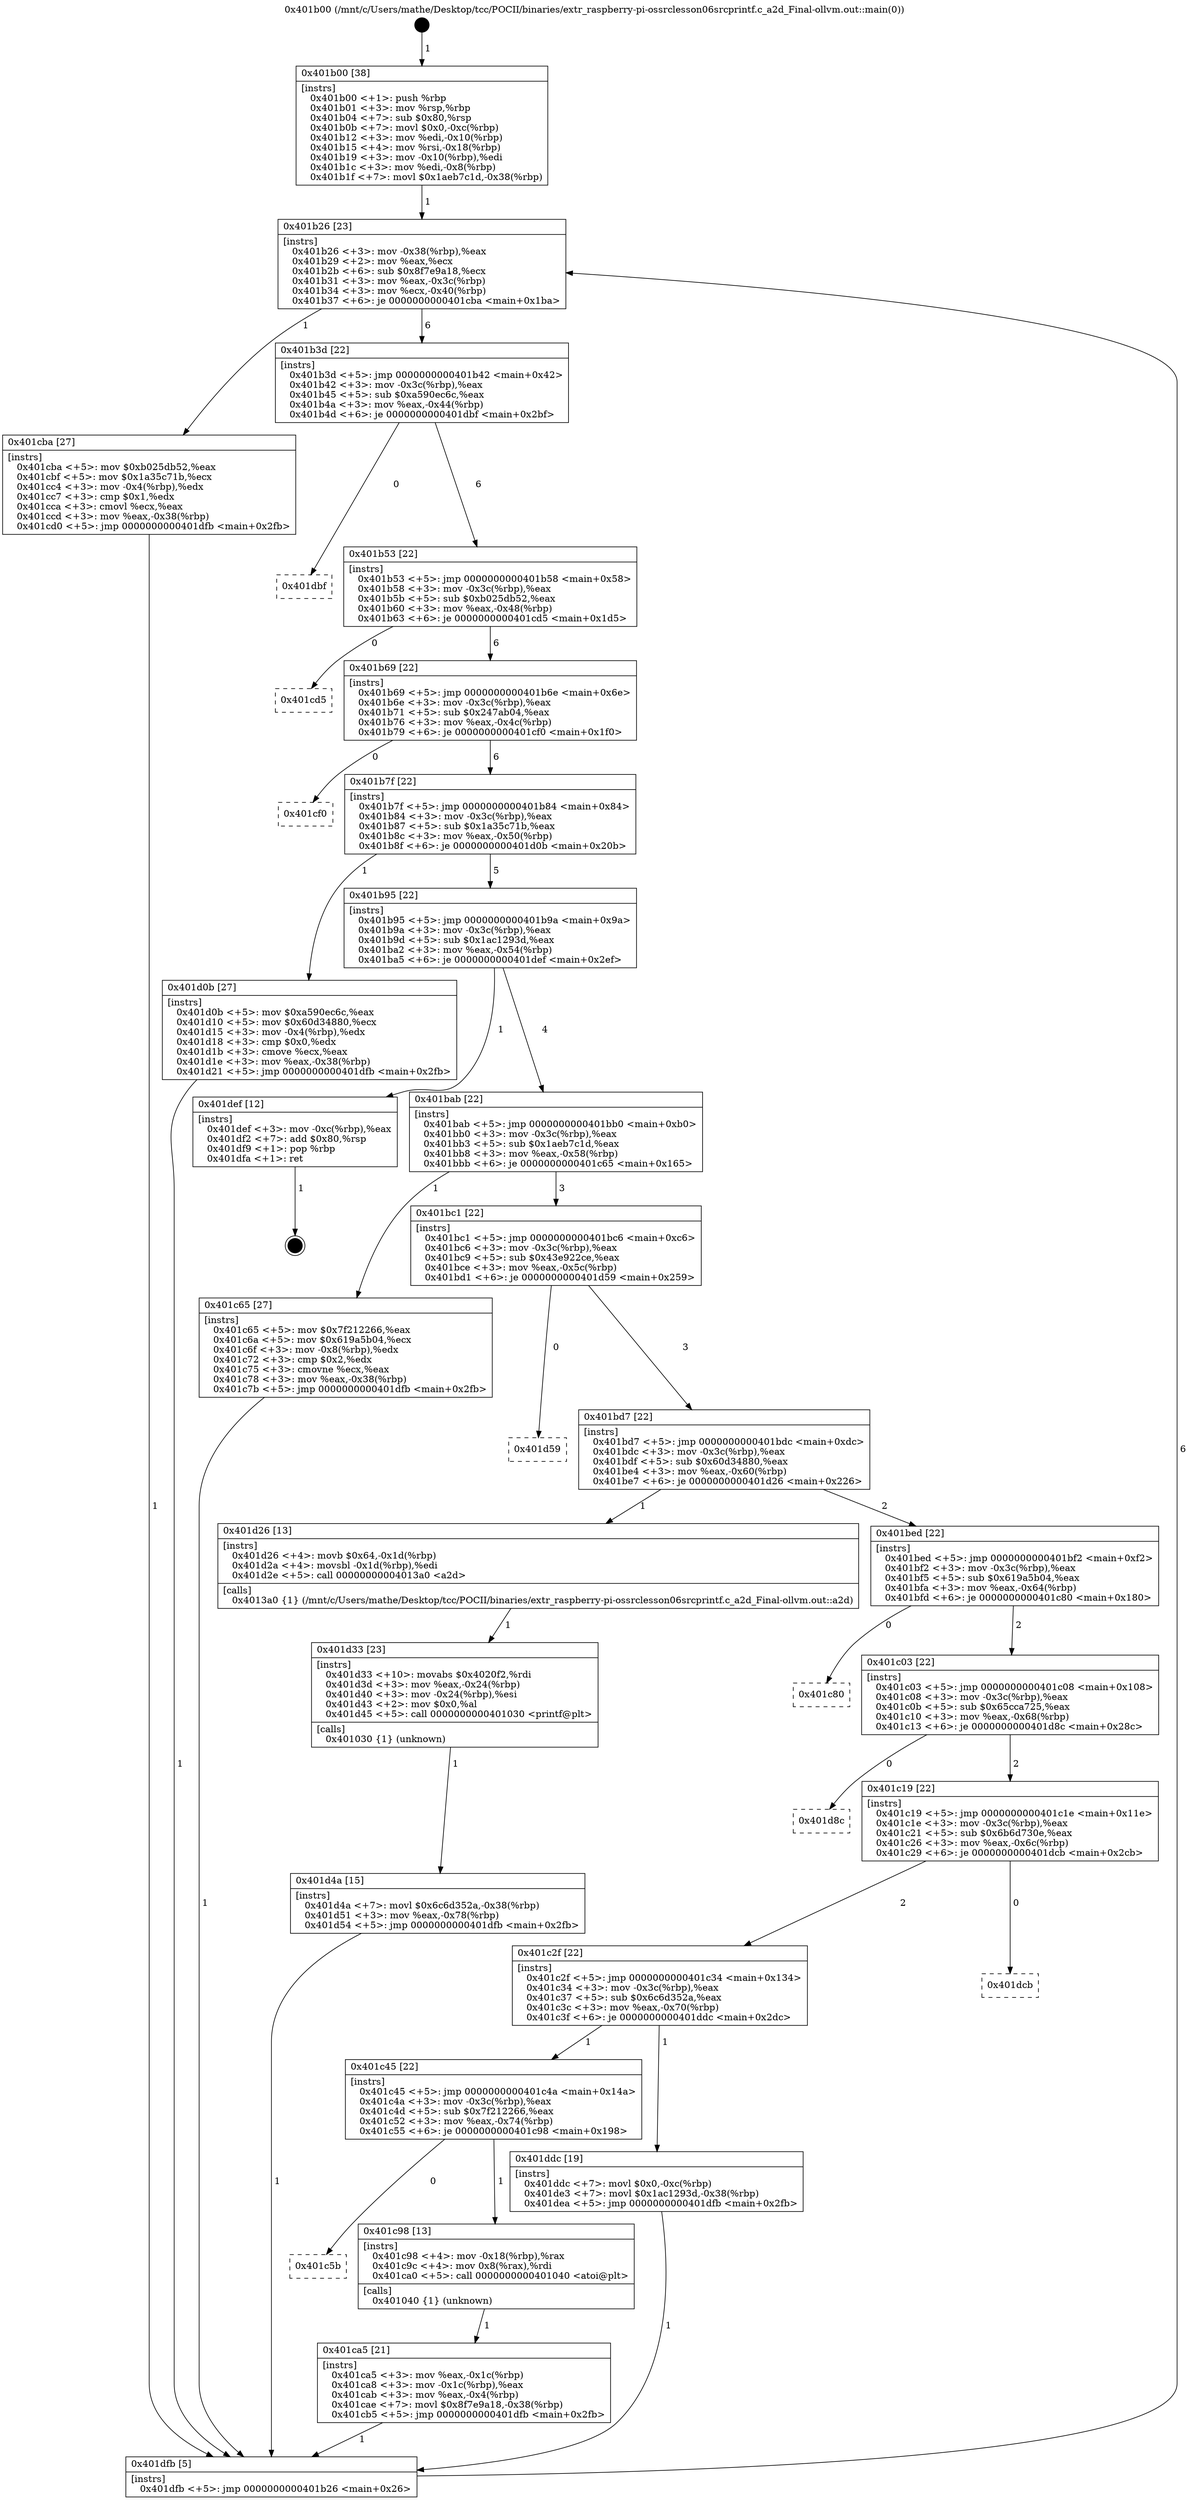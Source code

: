 digraph "0x401b00" {
  label = "0x401b00 (/mnt/c/Users/mathe/Desktop/tcc/POCII/binaries/extr_raspberry-pi-ossrclesson06srcprintf.c_a2d_Final-ollvm.out::main(0))"
  labelloc = "t"
  node[shape=record]

  Entry [label="",width=0.3,height=0.3,shape=circle,fillcolor=black,style=filled]
  "0x401b26" [label="{
     0x401b26 [23]\l
     | [instrs]\l
     &nbsp;&nbsp;0x401b26 \<+3\>: mov -0x38(%rbp),%eax\l
     &nbsp;&nbsp;0x401b29 \<+2\>: mov %eax,%ecx\l
     &nbsp;&nbsp;0x401b2b \<+6\>: sub $0x8f7e9a18,%ecx\l
     &nbsp;&nbsp;0x401b31 \<+3\>: mov %eax,-0x3c(%rbp)\l
     &nbsp;&nbsp;0x401b34 \<+3\>: mov %ecx,-0x40(%rbp)\l
     &nbsp;&nbsp;0x401b37 \<+6\>: je 0000000000401cba \<main+0x1ba\>\l
  }"]
  "0x401cba" [label="{
     0x401cba [27]\l
     | [instrs]\l
     &nbsp;&nbsp;0x401cba \<+5\>: mov $0xb025db52,%eax\l
     &nbsp;&nbsp;0x401cbf \<+5\>: mov $0x1a35c71b,%ecx\l
     &nbsp;&nbsp;0x401cc4 \<+3\>: mov -0x4(%rbp),%edx\l
     &nbsp;&nbsp;0x401cc7 \<+3\>: cmp $0x1,%edx\l
     &nbsp;&nbsp;0x401cca \<+3\>: cmovl %ecx,%eax\l
     &nbsp;&nbsp;0x401ccd \<+3\>: mov %eax,-0x38(%rbp)\l
     &nbsp;&nbsp;0x401cd0 \<+5\>: jmp 0000000000401dfb \<main+0x2fb\>\l
  }"]
  "0x401b3d" [label="{
     0x401b3d [22]\l
     | [instrs]\l
     &nbsp;&nbsp;0x401b3d \<+5\>: jmp 0000000000401b42 \<main+0x42\>\l
     &nbsp;&nbsp;0x401b42 \<+3\>: mov -0x3c(%rbp),%eax\l
     &nbsp;&nbsp;0x401b45 \<+5\>: sub $0xa590ec6c,%eax\l
     &nbsp;&nbsp;0x401b4a \<+3\>: mov %eax,-0x44(%rbp)\l
     &nbsp;&nbsp;0x401b4d \<+6\>: je 0000000000401dbf \<main+0x2bf\>\l
  }"]
  Exit [label="",width=0.3,height=0.3,shape=circle,fillcolor=black,style=filled,peripheries=2]
  "0x401dbf" [label="{
     0x401dbf\l
  }", style=dashed]
  "0x401b53" [label="{
     0x401b53 [22]\l
     | [instrs]\l
     &nbsp;&nbsp;0x401b53 \<+5\>: jmp 0000000000401b58 \<main+0x58\>\l
     &nbsp;&nbsp;0x401b58 \<+3\>: mov -0x3c(%rbp),%eax\l
     &nbsp;&nbsp;0x401b5b \<+5\>: sub $0xb025db52,%eax\l
     &nbsp;&nbsp;0x401b60 \<+3\>: mov %eax,-0x48(%rbp)\l
     &nbsp;&nbsp;0x401b63 \<+6\>: je 0000000000401cd5 \<main+0x1d5\>\l
  }"]
  "0x401d4a" [label="{
     0x401d4a [15]\l
     | [instrs]\l
     &nbsp;&nbsp;0x401d4a \<+7\>: movl $0x6c6d352a,-0x38(%rbp)\l
     &nbsp;&nbsp;0x401d51 \<+3\>: mov %eax,-0x78(%rbp)\l
     &nbsp;&nbsp;0x401d54 \<+5\>: jmp 0000000000401dfb \<main+0x2fb\>\l
  }"]
  "0x401cd5" [label="{
     0x401cd5\l
  }", style=dashed]
  "0x401b69" [label="{
     0x401b69 [22]\l
     | [instrs]\l
     &nbsp;&nbsp;0x401b69 \<+5\>: jmp 0000000000401b6e \<main+0x6e\>\l
     &nbsp;&nbsp;0x401b6e \<+3\>: mov -0x3c(%rbp),%eax\l
     &nbsp;&nbsp;0x401b71 \<+5\>: sub $0x247ab04,%eax\l
     &nbsp;&nbsp;0x401b76 \<+3\>: mov %eax,-0x4c(%rbp)\l
     &nbsp;&nbsp;0x401b79 \<+6\>: je 0000000000401cf0 \<main+0x1f0\>\l
  }"]
  "0x401d33" [label="{
     0x401d33 [23]\l
     | [instrs]\l
     &nbsp;&nbsp;0x401d33 \<+10\>: movabs $0x4020f2,%rdi\l
     &nbsp;&nbsp;0x401d3d \<+3\>: mov %eax,-0x24(%rbp)\l
     &nbsp;&nbsp;0x401d40 \<+3\>: mov -0x24(%rbp),%esi\l
     &nbsp;&nbsp;0x401d43 \<+2\>: mov $0x0,%al\l
     &nbsp;&nbsp;0x401d45 \<+5\>: call 0000000000401030 \<printf@plt\>\l
     | [calls]\l
     &nbsp;&nbsp;0x401030 \{1\} (unknown)\l
  }"]
  "0x401cf0" [label="{
     0x401cf0\l
  }", style=dashed]
  "0x401b7f" [label="{
     0x401b7f [22]\l
     | [instrs]\l
     &nbsp;&nbsp;0x401b7f \<+5\>: jmp 0000000000401b84 \<main+0x84\>\l
     &nbsp;&nbsp;0x401b84 \<+3\>: mov -0x3c(%rbp),%eax\l
     &nbsp;&nbsp;0x401b87 \<+5\>: sub $0x1a35c71b,%eax\l
     &nbsp;&nbsp;0x401b8c \<+3\>: mov %eax,-0x50(%rbp)\l
     &nbsp;&nbsp;0x401b8f \<+6\>: je 0000000000401d0b \<main+0x20b\>\l
  }"]
  "0x401ca5" [label="{
     0x401ca5 [21]\l
     | [instrs]\l
     &nbsp;&nbsp;0x401ca5 \<+3\>: mov %eax,-0x1c(%rbp)\l
     &nbsp;&nbsp;0x401ca8 \<+3\>: mov -0x1c(%rbp),%eax\l
     &nbsp;&nbsp;0x401cab \<+3\>: mov %eax,-0x4(%rbp)\l
     &nbsp;&nbsp;0x401cae \<+7\>: movl $0x8f7e9a18,-0x38(%rbp)\l
     &nbsp;&nbsp;0x401cb5 \<+5\>: jmp 0000000000401dfb \<main+0x2fb\>\l
  }"]
  "0x401d0b" [label="{
     0x401d0b [27]\l
     | [instrs]\l
     &nbsp;&nbsp;0x401d0b \<+5\>: mov $0xa590ec6c,%eax\l
     &nbsp;&nbsp;0x401d10 \<+5\>: mov $0x60d34880,%ecx\l
     &nbsp;&nbsp;0x401d15 \<+3\>: mov -0x4(%rbp),%edx\l
     &nbsp;&nbsp;0x401d18 \<+3\>: cmp $0x0,%edx\l
     &nbsp;&nbsp;0x401d1b \<+3\>: cmove %ecx,%eax\l
     &nbsp;&nbsp;0x401d1e \<+3\>: mov %eax,-0x38(%rbp)\l
     &nbsp;&nbsp;0x401d21 \<+5\>: jmp 0000000000401dfb \<main+0x2fb\>\l
  }"]
  "0x401b95" [label="{
     0x401b95 [22]\l
     | [instrs]\l
     &nbsp;&nbsp;0x401b95 \<+5\>: jmp 0000000000401b9a \<main+0x9a\>\l
     &nbsp;&nbsp;0x401b9a \<+3\>: mov -0x3c(%rbp),%eax\l
     &nbsp;&nbsp;0x401b9d \<+5\>: sub $0x1ac1293d,%eax\l
     &nbsp;&nbsp;0x401ba2 \<+3\>: mov %eax,-0x54(%rbp)\l
     &nbsp;&nbsp;0x401ba5 \<+6\>: je 0000000000401def \<main+0x2ef\>\l
  }"]
  "0x401c5b" [label="{
     0x401c5b\l
  }", style=dashed]
  "0x401def" [label="{
     0x401def [12]\l
     | [instrs]\l
     &nbsp;&nbsp;0x401def \<+3\>: mov -0xc(%rbp),%eax\l
     &nbsp;&nbsp;0x401df2 \<+7\>: add $0x80,%rsp\l
     &nbsp;&nbsp;0x401df9 \<+1\>: pop %rbp\l
     &nbsp;&nbsp;0x401dfa \<+1\>: ret\l
  }"]
  "0x401bab" [label="{
     0x401bab [22]\l
     | [instrs]\l
     &nbsp;&nbsp;0x401bab \<+5\>: jmp 0000000000401bb0 \<main+0xb0\>\l
     &nbsp;&nbsp;0x401bb0 \<+3\>: mov -0x3c(%rbp),%eax\l
     &nbsp;&nbsp;0x401bb3 \<+5\>: sub $0x1aeb7c1d,%eax\l
     &nbsp;&nbsp;0x401bb8 \<+3\>: mov %eax,-0x58(%rbp)\l
     &nbsp;&nbsp;0x401bbb \<+6\>: je 0000000000401c65 \<main+0x165\>\l
  }"]
  "0x401c98" [label="{
     0x401c98 [13]\l
     | [instrs]\l
     &nbsp;&nbsp;0x401c98 \<+4\>: mov -0x18(%rbp),%rax\l
     &nbsp;&nbsp;0x401c9c \<+4\>: mov 0x8(%rax),%rdi\l
     &nbsp;&nbsp;0x401ca0 \<+5\>: call 0000000000401040 \<atoi@plt\>\l
     | [calls]\l
     &nbsp;&nbsp;0x401040 \{1\} (unknown)\l
  }"]
  "0x401c65" [label="{
     0x401c65 [27]\l
     | [instrs]\l
     &nbsp;&nbsp;0x401c65 \<+5\>: mov $0x7f212266,%eax\l
     &nbsp;&nbsp;0x401c6a \<+5\>: mov $0x619a5b04,%ecx\l
     &nbsp;&nbsp;0x401c6f \<+3\>: mov -0x8(%rbp),%edx\l
     &nbsp;&nbsp;0x401c72 \<+3\>: cmp $0x2,%edx\l
     &nbsp;&nbsp;0x401c75 \<+3\>: cmovne %ecx,%eax\l
     &nbsp;&nbsp;0x401c78 \<+3\>: mov %eax,-0x38(%rbp)\l
     &nbsp;&nbsp;0x401c7b \<+5\>: jmp 0000000000401dfb \<main+0x2fb\>\l
  }"]
  "0x401bc1" [label="{
     0x401bc1 [22]\l
     | [instrs]\l
     &nbsp;&nbsp;0x401bc1 \<+5\>: jmp 0000000000401bc6 \<main+0xc6\>\l
     &nbsp;&nbsp;0x401bc6 \<+3\>: mov -0x3c(%rbp),%eax\l
     &nbsp;&nbsp;0x401bc9 \<+5\>: sub $0x43e922ce,%eax\l
     &nbsp;&nbsp;0x401bce \<+3\>: mov %eax,-0x5c(%rbp)\l
     &nbsp;&nbsp;0x401bd1 \<+6\>: je 0000000000401d59 \<main+0x259\>\l
  }"]
  "0x401dfb" [label="{
     0x401dfb [5]\l
     | [instrs]\l
     &nbsp;&nbsp;0x401dfb \<+5\>: jmp 0000000000401b26 \<main+0x26\>\l
  }"]
  "0x401b00" [label="{
     0x401b00 [38]\l
     | [instrs]\l
     &nbsp;&nbsp;0x401b00 \<+1\>: push %rbp\l
     &nbsp;&nbsp;0x401b01 \<+3\>: mov %rsp,%rbp\l
     &nbsp;&nbsp;0x401b04 \<+7\>: sub $0x80,%rsp\l
     &nbsp;&nbsp;0x401b0b \<+7\>: movl $0x0,-0xc(%rbp)\l
     &nbsp;&nbsp;0x401b12 \<+3\>: mov %edi,-0x10(%rbp)\l
     &nbsp;&nbsp;0x401b15 \<+4\>: mov %rsi,-0x18(%rbp)\l
     &nbsp;&nbsp;0x401b19 \<+3\>: mov -0x10(%rbp),%edi\l
     &nbsp;&nbsp;0x401b1c \<+3\>: mov %edi,-0x8(%rbp)\l
     &nbsp;&nbsp;0x401b1f \<+7\>: movl $0x1aeb7c1d,-0x38(%rbp)\l
  }"]
  "0x401c45" [label="{
     0x401c45 [22]\l
     | [instrs]\l
     &nbsp;&nbsp;0x401c45 \<+5\>: jmp 0000000000401c4a \<main+0x14a\>\l
     &nbsp;&nbsp;0x401c4a \<+3\>: mov -0x3c(%rbp),%eax\l
     &nbsp;&nbsp;0x401c4d \<+5\>: sub $0x7f212266,%eax\l
     &nbsp;&nbsp;0x401c52 \<+3\>: mov %eax,-0x74(%rbp)\l
     &nbsp;&nbsp;0x401c55 \<+6\>: je 0000000000401c98 \<main+0x198\>\l
  }"]
  "0x401d59" [label="{
     0x401d59\l
  }", style=dashed]
  "0x401bd7" [label="{
     0x401bd7 [22]\l
     | [instrs]\l
     &nbsp;&nbsp;0x401bd7 \<+5\>: jmp 0000000000401bdc \<main+0xdc\>\l
     &nbsp;&nbsp;0x401bdc \<+3\>: mov -0x3c(%rbp),%eax\l
     &nbsp;&nbsp;0x401bdf \<+5\>: sub $0x60d34880,%eax\l
     &nbsp;&nbsp;0x401be4 \<+3\>: mov %eax,-0x60(%rbp)\l
     &nbsp;&nbsp;0x401be7 \<+6\>: je 0000000000401d26 \<main+0x226\>\l
  }"]
  "0x401ddc" [label="{
     0x401ddc [19]\l
     | [instrs]\l
     &nbsp;&nbsp;0x401ddc \<+7\>: movl $0x0,-0xc(%rbp)\l
     &nbsp;&nbsp;0x401de3 \<+7\>: movl $0x1ac1293d,-0x38(%rbp)\l
     &nbsp;&nbsp;0x401dea \<+5\>: jmp 0000000000401dfb \<main+0x2fb\>\l
  }"]
  "0x401d26" [label="{
     0x401d26 [13]\l
     | [instrs]\l
     &nbsp;&nbsp;0x401d26 \<+4\>: movb $0x64,-0x1d(%rbp)\l
     &nbsp;&nbsp;0x401d2a \<+4\>: movsbl -0x1d(%rbp),%edi\l
     &nbsp;&nbsp;0x401d2e \<+5\>: call 00000000004013a0 \<a2d\>\l
     | [calls]\l
     &nbsp;&nbsp;0x4013a0 \{1\} (/mnt/c/Users/mathe/Desktop/tcc/POCII/binaries/extr_raspberry-pi-ossrclesson06srcprintf.c_a2d_Final-ollvm.out::a2d)\l
  }"]
  "0x401bed" [label="{
     0x401bed [22]\l
     | [instrs]\l
     &nbsp;&nbsp;0x401bed \<+5\>: jmp 0000000000401bf2 \<main+0xf2\>\l
     &nbsp;&nbsp;0x401bf2 \<+3\>: mov -0x3c(%rbp),%eax\l
     &nbsp;&nbsp;0x401bf5 \<+5\>: sub $0x619a5b04,%eax\l
     &nbsp;&nbsp;0x401bfa \<+3\>: mov %eax,-0x64(%rbp)\l
     &nbsp;&nbsp;0x401bfd \<+6\>: je 0000000000401c80 \<main+0x180\>\l
  }"]
  "0x401c2f" [label="{
     0x401c2f [22]\l
     | [instrs]\l
     &nbsp;&nbsp;0x401c2f \<+5\>: jmp 0000000000401c34 \<main+0x134\>\l
     &nbsp;&nbsp;0x401c34 \<+3\>: mov -0x3c(%rbp),%eax\l
     &nbsp;&nbsp;0x401c37 \<+5\>: sub $0x6c6d352a,%eax\l
     &nbsp;&nbsp;0x401c3c \<+3\>: mov %eax,-0x70(%rbp)\l
     &nbsp;&nbsp;0x401c3f \<+6\>: je 0000000000401ddc \<main+0x2dc\>\l
  }"]
  "0x401c80" [label="{
     0x401c80\l
  }", style=dashed]
  "0x401c03" [label="{
     0x401c03 [22]\l
     | [instrs]\l
     &nbsp;&nbsp;0x401c03 \<+5\>: jmp 0000000000401c08 \<main+0x108\>\l
     &nbsp;&nbsp;0x401c08 \<+3\>: mov -0x3c(%rbp),%eax\l
     &nbsp;&nbsp;0x401c0b \<+5\>: sub $0x65cca725,%eax\l
     &nbsp;&nbsp;0x401c10 \<+3\>: mov %eax,-0x68(%rbp)\l
     &nbsp;&nbsp;0x401c13 \<+6\>: je 0000000000401d8c \<main+0x28c\>\l
  }"]
  "0x401dcb" [label="{
     0x401dcb\l
  }", style=dashed]
  "0x401d8c" [label="{
     0x401d8c\l
  }", style=dashed]
  "0x401c19" [label="{
     0x401c19 [22]\l
     | [instrs]\l
     &nbsp;&nbsp;0x401c19 \<+5\>: jmp 0000000000401c1e \<main+0x11e\>\l
     &nbsp;&nbsp;0x401c1e \<+3\>: mov -0x3c(%rbp),%eax\l
     &nbsp;&nbsp;0x401c21 \<+5\>: sub $0x6b6d730e,%eax\l
     &nbsp;&nbsp;0x401c26 \<+3\>: mov %eax,-0x6c(%rbp)\l
     &nbsp;&nbsp;0x401c29 \<+6\>: je 0000000000401dcb \<main+0x2cb\>\l
  }"]
  Entry -> "0x401b00" [label=" 1"]
  "0x401b26" -> "0x401cba" [label=" 1"]
  "0x401b26" -> "0x401b3d" [label=" 6"]
  "0x401def" -> Exit [label=" 1"]
  "0x401b3d" -> "0x401dbf" [label=" 0"]
  "0x401b3d" -> "0x401b53" [label=" 6"]
  "0x401ddc" -> "0x401dfb" [label=" 1"]
  "0x401b53" -> "0x401cd5" [label=" 0"]
  "0x401b53" -> "0x401b69" [label=" 6"]
  "0x401d4a" -> "0x401dfb" [label=" 1"]
  "0x401b69" -> "0x401cf0" [label=" 0"]
  "0x401b69" -> "0x401b7f" [label=" 6"]
  "0x401d33" -> "0x401d4a" [label=" 1"]
  "0x401b7f" -> "0x401d0b" [label=" 1"]
  "0x401b7f" -> "0x401b95" [label=" 5"]
  "0x401d26" -> "0x401d33" [label=" 1"]
  "0x401b95" -> "0x401def" [label=" 1"]
  "0x401b95" -> "0x401bab" [label=" 4"]
  "0x401d0b" -> "0x401dfb" [label=" 1"]
  "0x401bab" -> "0x401c65" [label=" 1"]
  "0x401bab" -> "0x401bc1" [label=" 3"]
  "0x401c65" -> "0x401dfb" [label=" 1"]
  "0x401b00" -> "0x401b26" [label=" 1"]
  "0x401dfb" -> "0x401b26" [label=" 6"]
  "0x401cba" -> "0x401dfb" [label=" 1"]
  "0x401bc1" -> "0x401d59" [label=" 0"]
  "0x401bc1" -> "0x401bd7" [label=" 3"]
  "0x401c98" -> "0x401ca5" [label=" 1"]
  "0x401bd7" -> "0x401d26" [label=" 1"]
  "0x401bd7" -> "0x401bed" [label=" 2"]
  "0x401c45" -> "0x401c5b" [label=" 0"]
  "0x401bed" -> "0x401c80" [label=" 0"]
  "0x401bed" -> "0x401c03" [label=" 2"]
  "0x401ca5" -> "0x401dfb" [label=" 1"]
  "0x401c03" -> "0x401d8c" [label=" 0"]
  "0x401c03" -> "0x401c19" [label=" 2"]
  "0x401c2f" -> "0x401c45" [label=" 1"]
  "0x401c19" -> "0x401dcb" [label=" 0"]
  "0x401c19" -> "0x401c2f" [label=" 2"]
  "0x401c45" -> "0x401c98" [label=" 1"]
  "0x401c2f" -> "0x401ddc" [label=" 1"]
}
